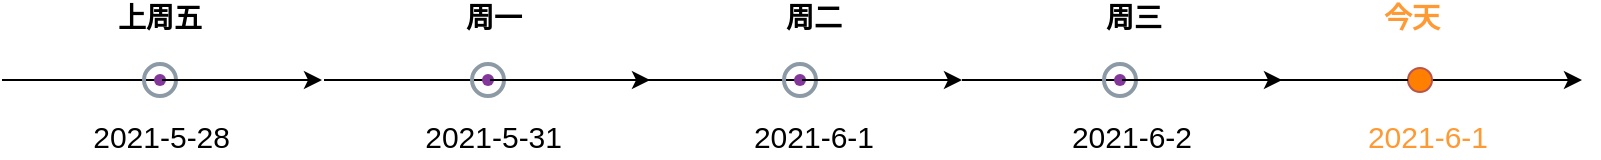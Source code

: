 <mxfile>
    <diagram id="Ukvk4j1G9wkoIwp5nvgm" name="Page-1">
        <mxGraphModel dx="1134" dy="770" grid="1" gridSize="10" guides="1" tooltips="1" connect="1" arrows="1" fold="1" page="1" pageScale="1" pageWidth="850" pageHeight="1100" background="none" math="0" shadow="0">
            <root>
                <mxCell id="0"/>
                <mxCell id="1" parent="0"/>
                <mxCell id="21" value="" style="endArrow=classic;html=1;startArrow=none;align=right;horizontal=1;verticalAlign=bottom;" edge="1" parent="1">
                    <mxGeometry relative="1" as="geometry">
                        <mxPoint x="120" y="131" as="sourcePoint"/>
                        <mxPoint x="190" y="131" as="targetPoint"/>
                    </mxGeometry>
                </mxCell>
                <mxCell id="33" value="" style="endArrow=none;html=1;align=right;horizontal=1;verticalAlign=bottom;" edge="1" parent="1">
                    <mxGeometry relative="1" as="geometry">
                        <mxPoint x="30" y="131" as="sourcePoint"/>
                        <mxPoint x="110" y="131" as="targetPoint"/>
                    </mxGeometry>
                </mxCell>
                <mxCell id="34" value="上周五" style="edgeLabel;resizable=0;html=1;align=right;verticalAlign=bottom;fontSize=14;fontStyle=1;horizontal=1;" connectable="0" vertex="1" parent="33">
                    <mxGeometry x="-1" relative="1" as="geometry">
                        <mxPoint x="100" y="-21" as="offset"/>
                    </mxGeometry>
                </mxCell>
                <mxCell id="42" value="" style="aspect=fixed;perimeter=ellipsePerimeter;html=1;align=right;fontSize=12;verticalAlign=bottom;fontColor=#364149;shadow=0;dashed=0;image;image=img/lib/cumulus/netq_agent.svg;horizontal=1;" vertex="1" parent="1">
                    <mxGeometry x="100" y="122" width="18" height="18" as="geometry"/>
                </mxCell>
                <mxCell id="51" value="" style="endArrow=none;html=1;startArrow=none;align=right;horizontal=1;verticalAlign=bottom;" edge="1" parent="1">
                    <mxGeometry relative="1" as="geometry">
                        <mxPoint x="110" y="131" as="sourcePoint"/>
                        <mxPoint x="120" y="131" as="targetPoint"/>
                    </mxGeometry>
                </mxCell>
                <mxCell id="103" value="" style="endArrow=classic;html=1;startArrow=none;align=right;horizontal=1;verticalAlign=bottom;" edge="1" parent="1">
                    <mxGeometry relative="1" as="geometry">
                        <mxPoint x="284" y="131" as="sourcePoint"/>
                        <mxPoint x="354" y="131" as="targetPoint"/>
                    </mxGeometry>
                </mxCell>
                <mxCell id="104" value="2021-5-31" style="edgeLabel;resizable=0;html=1;align=right;verticalAlign=bottom;fontSize=15;horizontal=1;" connectable="0" vertex="1" parent="103">
                    <mxGeometry x="1" relative="1" as="geometry">
                        <mxPoint x="-44" y="39" as="offset"/>
                    </mxGeometry>
                </mxCell>
                <mxCell id="105" value="" style="endArrow=none;html=1;align=right;horizontal=1;verticalAlign=bottom;" edge="1" parent="1">
                    <mxGeometry relative="1" as="geometry">
                        <mxPoint x="191" y="131" as="sourcePoint"/>
                        <mxPoint x="271" y="131" as="targetPoint"/>
                    </mxGeometry>
                </mxCell>
                <mxCell id="106" value="周一" style="edgeLabel;resizable=0;html=1;align=right;verticalAlign=bottom;fontSize=14;fontStyle=1;horizontal=1;" connectable="0" vertex="1" parent="105">
                    <mxGeometry x="-1" relative="1" as="geometry">
                        <mxPoint x="99" y="-21" as="offset"/>
                    </mxGeometry>
                </mxCell>
                <mxCell id="107" value="" style="aspect=fixed;perimeter=ellipsePerimeter;html=1;align=right;fontSize=12;verticalAlign=bottom;fontColor=#364149;shadow=0;dashed=0;image;image=img/lib/cumulus/netq_agent.svg;horizontal=1;" vertex="1" parent="1">
                    <mxGeometry x="264" y="122" width="18" height="18" as="geometry"/>
                </mxCell>
                <mxCell id="108" value="" style="endArrow=none;html=1;startArrow=none;align=right;horizontal=1;verticalAlign=bottom;" edge="1" parent="1">
                    <mxGeometry relative="1" as="geometry">
                        <mxPoint x="274" y="131" as="sourcePoint"/>
                        <mxPoint x="284" y="131" as="targetPoint"/>
                    </mxGeometry>
                </mxCell>
                <mxCell id="109" value="" style="endArrow=classic;html=1;startArrow=none;align=right;horizontal=1;verticalAlign=bottom;" edge="1" parent="1">
                    <mxGeometry relative="1" as="geometry">
                        <mxPoint x="440" y="131" as="sourcePoint"/>
                        <mxPoint x="510" y="131" as="targetPoint"/>
                    </mxGeometry>
                </mxCell>
                <mxCell id="110" value="2021-6-1" style="edgeLabel;resizable=0;html=1;align=right;verticalAlign=bottom;fontSize=15;horizontal=1;" connectable="0" vertex="1" parent="109">
                    <mxGeometry x="1" relative="1" as="geometry">
                        <mxPoint x="-44" y="39" as="offset"/>
                    </mxGeometry>
                </mxCell>
                <mxCell id="111" value="" style="endArrow=none;html=1;align=right;horizontal=1;verticalAlign=bottom;" edge="1" parent="1">
                    <mxGeometry relative="1" as="geometry">
                        <mxPoint x="350" y="131" as="sourcePoint"/>
                        <mxPoint x="430" y="131" as="targetPoint"/>
                    </mxGeometry>
                </mxCell>
                <mxCell id="112" value="周二" style="edgeLabel;resizable=0;html=1;align=right;verticalAlign=bottom;fontSize=14;fontStyle=1;horizontal=1;" connectable="0" vertex="1" parent="111">
                    <mxGeometry x="-1" relative="1" as="geometry">
                        <mxPoint x="100" y="-21" as="offset"/>
                    </mxGeometry>
                </mxCell>
                <mxCell id="113" value="" style="aspect=fixed;perimeter=ellipsePerimeter;html=1;align=right;fontSize=12;verticalAlign=bottom;fontColor=#364149;shadow=0;dashed=0;image;image=img/lib/cumulus/netq_agent.svg;horizontal=1;" vertex="1" parent="1">
                    <mxGeometry x="420" y="122" width="18" height="18" as="geometry"/>
                </mxCell>
                <mxCell id="114" value="" style="endArrow=none;html=1;startArrow=none;align=right;horizontal=1;verticalAlign=bottom;" edge="1" parent="1">
                    <mxGeometry relative="1" as="geometry">
                        <mxPoint x="430" y="131" as="sourcePoint"/>
                        <mxPoint x="440" y="131" as="targetPoint"/>
                    </mxGeometry>
                </mxCell>
                <mxCell id="115" value="" style="endArrow=classic;html=1;startArrow=none;align=right;horizontal=1;verticalAlign=bottom;" edge="1" parent="1">
                    <mxGeometry relative="1" as="geometry">
                        <mxPoint x="600" y="131" as="sourcePoint"/>
                        <mxPoint x="670" y="131" as="targetPoint"/>
                    </mxGeometry>
                </mxCell>
                <mxCell id="116" value="2021-6-2" style="edgeLabel;resizable=0;html=1;align=right;verticalAlign=bottom;fontSize=15;horizontal=1;" connectable="0" vertex="1" parent="115">
                    <mxGeometry x="1" relative="1" as="geometry">
                        <mxPoint x="-45" y="39" as="offset"/>
                    </mxGeometry>
                </mxCell>
                <mxCell id="117" value="" style="endArrow=none;html=1;align=right;horizontal=1;verticalAlign=bottom;" edge="1" parent="1">
                    <mxGeometry relative="1" as="geometry">
                        <mxPoint x="510" y="131" as="sourcePoint"/>
                        <mxPoint x="590" y="131" as="targetPoint"/>
                    </mxGeometry>
                </mxCell>
                <mxCell id="118" value="周三" style="edgeLabel;resizable=0;html=1;align=right;verticalAlign=bottom;fontSize=14;fontStyle=1;horizontal=1;" connectable="0" vertex="1" parent="117">
                    <mxGeometry x="-1" relative="1" as="geometry">
                        <mxPoint x="100" y="-21" as="offset"/>
                    </mxGeometry>
                </mxCell>
                <mxCell id="119" value="" style="aspect=fixed;perimeter=ellipsePerimeter;html=1;align=right;fontSize=12;verticalAlign=bottom;fontColor=#364149;shadow=0;dashed=0;image;image=img/lib/cumulus/netq_agent.svg;horizontal=1;" vertex="1" parent="1">
                    <mxGeometry x="580" y="122" width="18" height="18" as="geometry"/>
                </mxCell>
                <mxCell id="120" value="" style="endArrow=none;html=1;startArrow=none;align=right;horizontal=1;verticalAlign=bottom;" edge="1" parent="1">
                    <mxGeometry relative="1" as="geometry">
                        <mxPoint x="590" y="131" as="sourcePoint"/>
                        <mxPoint x="600" y="131" as="targetPoint"/>
                    </mxGeometry>
                </mxCell>
                <mxCell id="121" value="" style="endArrow=classic;html=1;startArrow=none;align=right;horizontal=1;verticalAlign=bottom;" edge="1" parent="1">
                    <mxGeometry relative="1" as="geometry">
                        <mxPoint x="750" y="131" as="sourcePoint"/>
                        <mxPoint x="820" y="131" as="targetPoint"/>
                    </mxGeometry>
                </mxCell>
                <mxCell id="122" value="2021-6-1" style="edgeLabel;resizable=0;html=1;align=right;verticalAlign=bottom;fontSize=15;horizontal=1;fontColor=#FF9933;" connectable="0" vertex="1" parent="121">
                    <mxGeometry x="1" relative="1" as="geometry">
                        <mxPoint x="-47" y="39" as="offset"/>
                    </mxGeometry>
                </mxCell>
                <mxCell id="123" value="" style="endArrow=none;html=1;align=right;horizontal=1;verticalAlign=bottom;startArrow=none;" edge="1" parent="1" source="129">
                    <mxGeometry relative="1" as="geometry">
                        <mxPoint x="660" y="131" as="sourcePoint"/>
                        <mxPoint x="740" y="131" as="targetPoint"/>
                    </mxGeometry>
                </mxCell>
                <mxCell id="126" value="" style="endArrow=none;html=1;startArrow=none;align=right;horizontal=1;verticalAlign=bottom;" edge="1" parent="1">
                    <mxGeometry relative="1" as="geometry">
                        <mxPoint x="740" y="131" as="sourcePoint"/>
                        <mxPoint x="750" y="131" as="targetPoint"/>
                    </mxGeometry>
                </mxCell>
                <mxCell id="127" value="2021-5-28" style="edgeLabel;resizable=0;html=1;align=right;verticalAlign=bottom;fontSize=15;horizontal=1;" connectable="0" vertex="1" parent="1">
                    <mxGeometry x="144" y="170" as="geometry"/>
                </mxCell>
                <mxCell id="129" value="" style="ellipse;whiteSpace=wrap;html=1;aspect=fixed;rounded=0;shadow=0;glass=0;labelBackgroundColor=#FF8000;sketch=0;fontSize=14;align=right;verticalAlign=bottom;strokeColor=#b85450;fillColor=#FF8000;" vertex="1" parent="1">
                    <mxGeometry x="733" y="125" width="12" height="12" as="geometry"/>
                </mxCell>
                <mxCell id="132" value="" style="endArrow=none;html=1;align=right;horizontal=1;verticalAlign=bottom;" edge="1" parent="1" target="129">
                    <mxGeometry relative="1" as="geometry">
                        <mxPoint x="660" y="131" as="sourcePoint"/>
                        <mxPoint x="740" y="131" as="targetPoint"/>
                    </mxGeometry>
                </mxCell>
                <mxCell id="133" value="今天" style="edgeLabel;resizable=0;html=1;align=right;verticalAlign=bottom;fontSize=14;fontStyle=1;horizontal=1;fontColor=#FF9933;" connectable="0" vertex="1" parent="132">
                    <mxGeometry x="-1" relative="1" as="geometry">
                        <mxPoint x="89" y="-21" as="offset"/>
                    </mxGeometry>
                </mxCell>
            </root>
        </mxGraphModel>
    </diagram>
</mxfile>